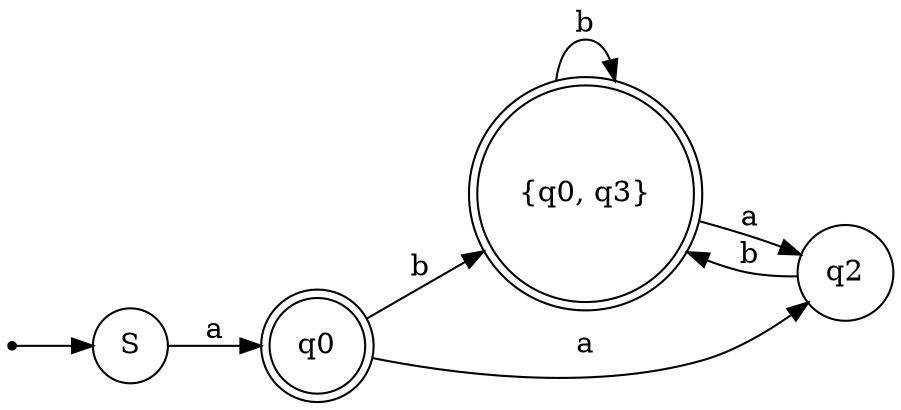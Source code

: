 digraph finite_state_machine {
	rankdir=LR;

	node [shape = point ]; ini;
	node [shape = doublecircle]; "{q0, q3}", q0

	node [shape = circle];
	ini -> S
	S -> q0[label=a]
	q0 -> q2[label=a]
	q0 -> "{q0, q3}"[label=b]
	q2 -> "{q0, q3}"[label=b]
	"{q0, q3}" -> q2[label=a]
	"{q0, q3}" -> "{q0, q3}"[label=b]
}
